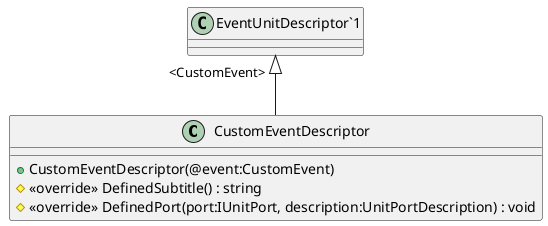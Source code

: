 @startuml
class CustomEventDescriptor {
    + CustomEventDescriptor(@event:CustomEvent)
    # <<override>> DefinedSubtitle() : string
    # <<override>> DefinedPort(port:IUnitPort, description:UnitPortDescription) : void
}
"EventUnitDescriptor`1" "<CustomEvent>" <|-- CustomEventDescriptor
@enduml
